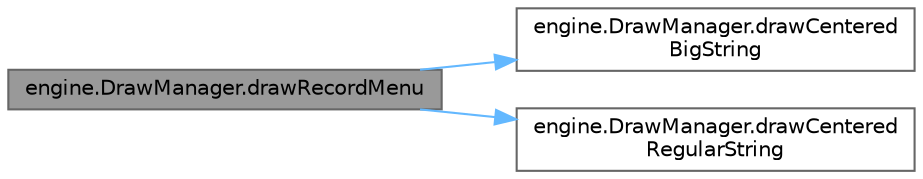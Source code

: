 digraph "engine.DrawManager.drawRecordMenu"
{
 // LATEX_PDF_SIZE
  bgcolor="transparent";
  edge [fontname=Helvetica,fontsize=10,labelfontname=Helvetica,labelfontsize=10];
  node [fontname=Helvetica,fontsize=10,shape=box,height=0.2,width=0.4];
  rankdir="LR";
  Node1 [id="Node000001",label="engine.DrawManager.drawRecordMenu",height=0.2,width=0.4,color="gray40", fillcolor="grey60", style="filled", fontcolor="black",tooltip="Draws recent score(record) screen title and instructions."];
  Node1 -> Node2 [id="edge1_Node000001_Node000002",color="steelblue1",style="solid",tooltip=" "];
  Node2 [id="Node000002",label="engine.DrawManager.drawCentered\lBigString",height=0.2,width=0.4,color="grey40", fillcolor="white", style="filled",URL="$classengine_1_1_draw_manager.html#a01d2cd207f7553b79e0f73972acd514c",tooltip="Draws a centered string on big font."];
  Node1 -> Node3 [id="edge2_Node000001_Node000003",color="steelblue1",style="solid",tooltip=" "];
  Node3 [id="Node000003",label="engine.DrawManager.drawCentered\lRegularString",height=0.2,width=0.4,color="grey40", fillcolor="white", style="filled",URL="$classengine_1_1_draw_manager.html#a4016c7be1acc513467bcc183b5e515d0",tooltip="Draws a centered string on regular font."];
}
